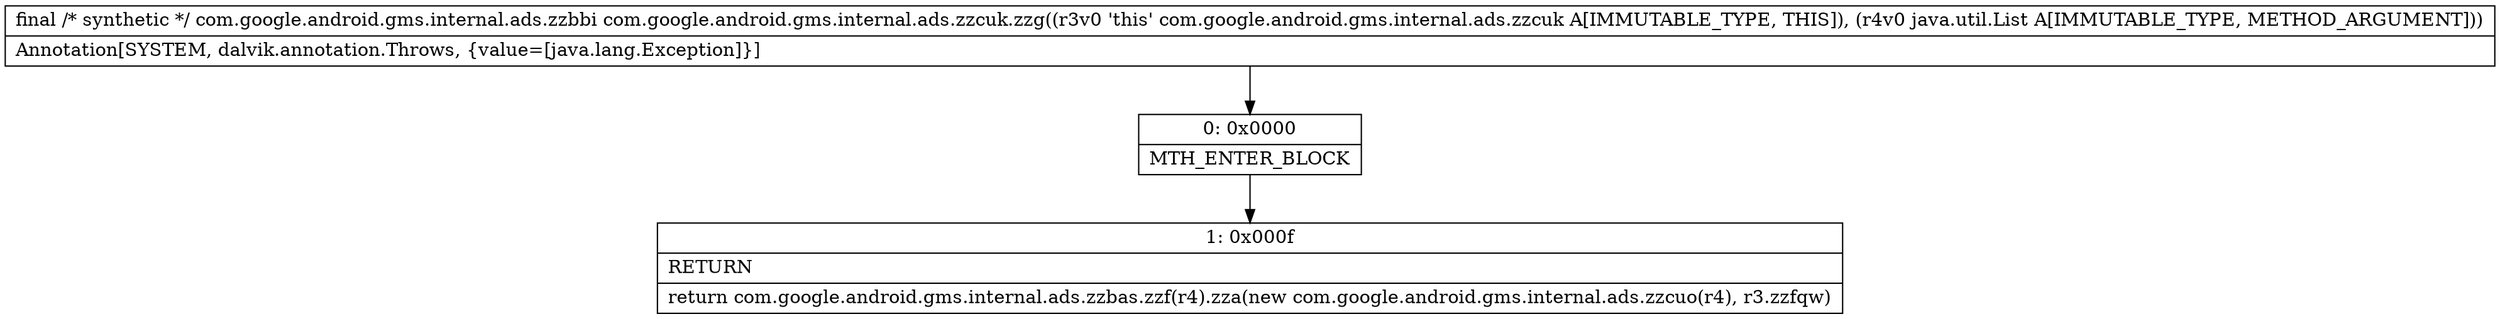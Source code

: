 digraph "CFG forcom.google.android.gms.internal.ads.zzcuk.zzg(Ljava\/util\/List;)Lcom\/google\/android\/gms\/internal\/ads\/zzbbi;" {
Node_0 [shape=record,label="{0\:\ 0x0000|MTH_ENTER_BLOCK\l}"];
Node_1 [shape=record,label="{1\:\ 0x000f|RETURN\l|return com.google.android.gms.internal.ads.zzbas.zzf(r4).zza(new com.google.android.gms.internal.ads.zzcuo(r4), r3.zzfqw)\l}"];
MethodNode[shape=record,label="{final \/* synthetic *\/ com.google.android.gms.internal.ads.zzbbi com.google.android.gms.internal.ads.zzcuk.zzg((r3v0 'this' com.google.android.gms.internal.ads.zzcuk A[IMMUTABLE_TYPE, THIS]), (r4v0 java.util.List A[IMMUTABLE_TYPE, METHOD_ARGUMENT]))  | Annotation[SYSTEM, dalvik.annotation.Throws, \{value=[java.lang.Exception]\}]\l}"];
MethodNode -> Node_0;
Node_0 -> Node_1;
}

